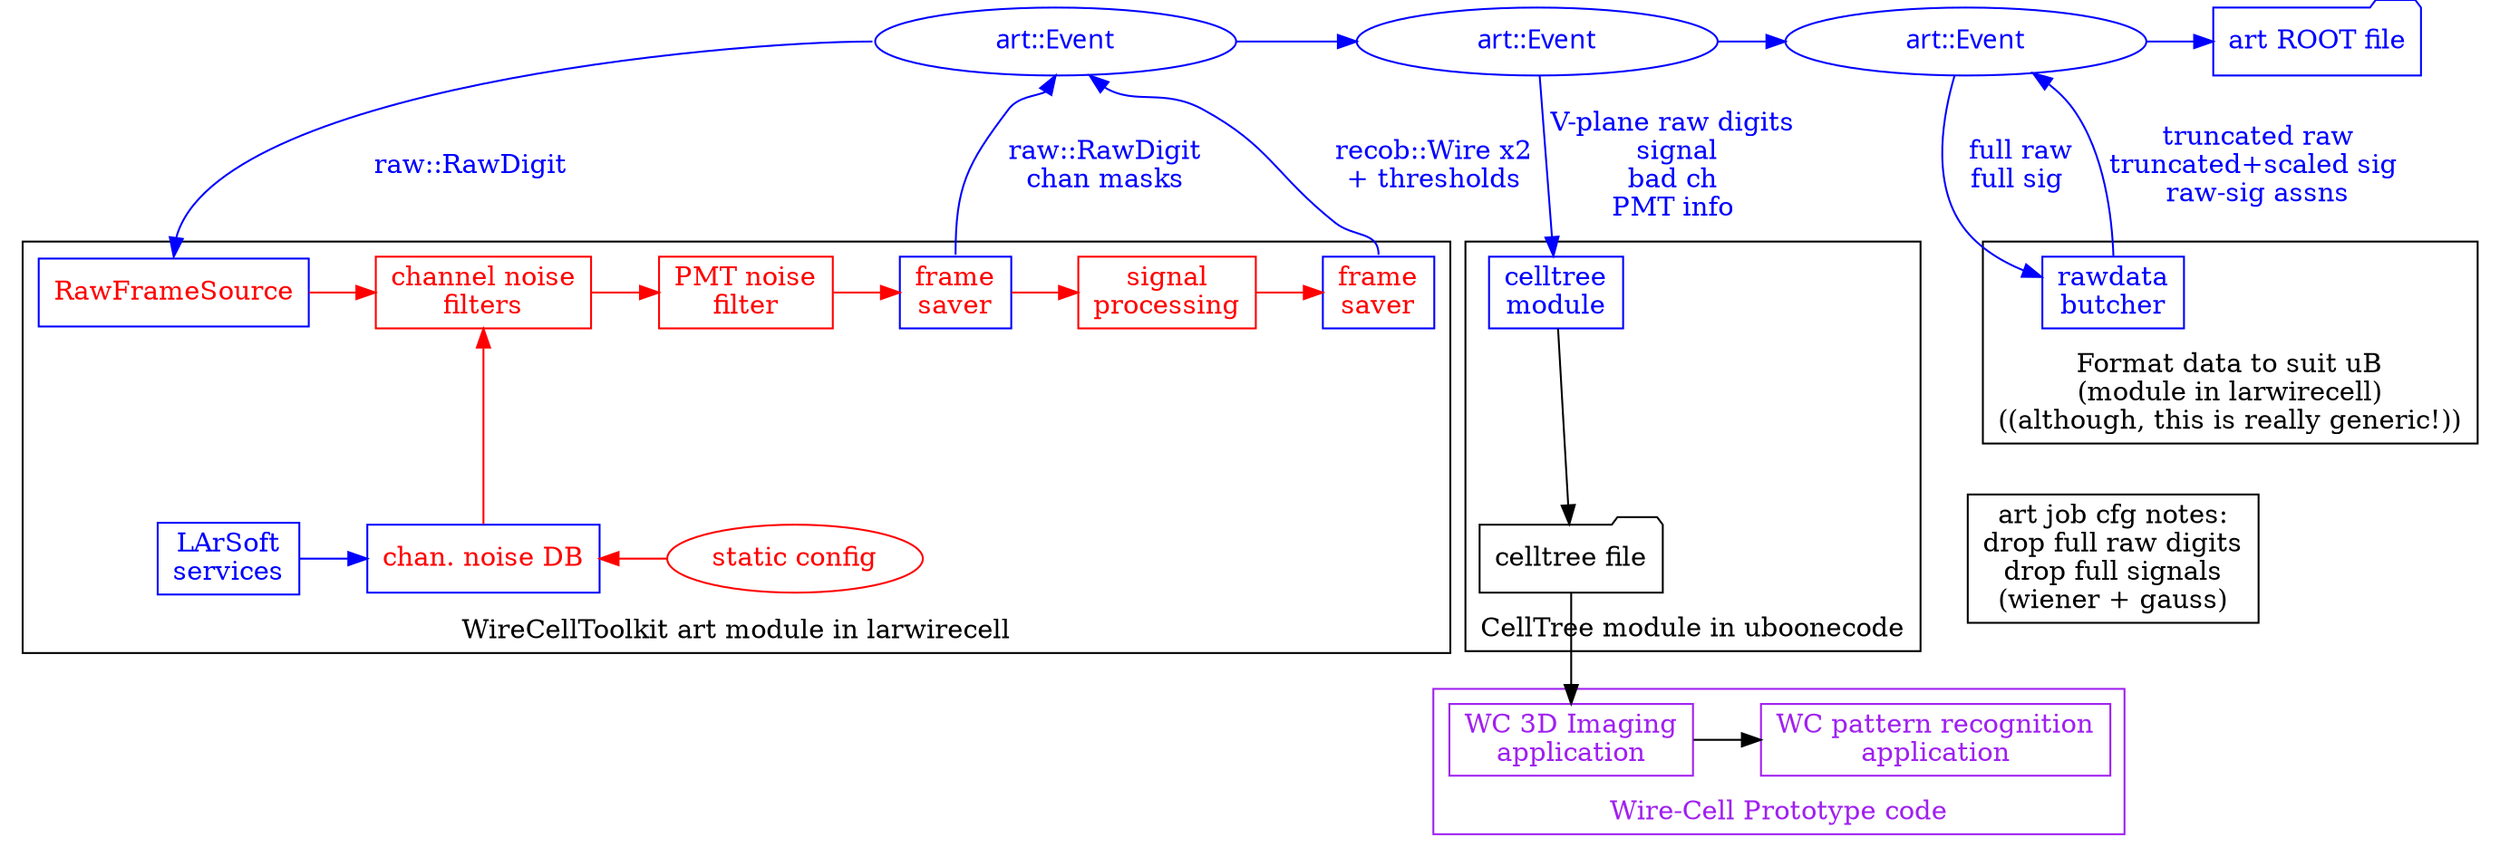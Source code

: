 digraph nfsp {
	newrank=true;
	compound=true;

	event[label="         art::Event         ",fontname="fixed",color=blue,fontcolor=blue];
	event2[label="         art::Event         ",fontname="fixed",color=blue,fontcolor=blue];
	event3[label="         art::Event         ",fontname="fixed",color=blue,fontcolor=blue];
	artfile[label="art ROOT file",color=blue,fontcolor=blue,shape=folder];

	node[shape=box];

	subgraph cluster_0 {
		ndbcfg[label="static config",color=red,fontcolor=red, shape=ellipse];

		input[label="RawFrameSource",color=blue,fontcolor=red];
		nfch[label="channel noise\nfilters",color=red,fontcolor=red];
		nfpm[label="PMT noise\nfilter",color=red,fontcolor=red];
		//bcs[label="frame\nsaver",color=blue,fontcolor=red];
		rfs[label="frame\nsaver",color=blue,fontcolor=red];
		sp[label="signal\nprocessing",color=red,fontcolor=red];
		cfs[label="frame\nsaver",color=blue,fontcolor=red];


		svcs[label="LArSoft\nservices",color=blue,fontcolor=blue];
		chndb[label="chan. noise DB",color=blue,fontcolor=red];
		label="WireCellToolkit art module in larwirecell";
		labelloc="b";		
	}

		
	subgraph cluster_1 {
		ctm[label="celltree\nmodule",color=blue,fontcolor=blue];
		celltree[label="celltree file", shape=folder];
		label="CellTree module in uboonecode"
		labelloc="b";
	}

	subgraph cluster_2 {
		butcher[label="rawdata\nbutcher",color=blue,fontcolor=blue];
		label="Format data to suit uB\n(module in larwirecell)\n((although, this is really generic!))";
		labelloc="b";
	}

	subgraph cluster_3 {
		imaging[label="WC 3D Imaging\napplication",shape=box,color=purple,fontcolor=purple];
		patrec[label="WC pattern recognition\napplication",shape=box,color=purple,fontcolor=purple];
		label="Wire-Cell Prototype code";
		color=purple;
		fontcolor=purple;
		labelloc="b";		
	}

	{rank=same; event, event2, event3, artfile}
	{rank=same; input,nfch,nfpm,rfs,sp,cfs, ctm, butcher}

	
	{rank=same; svcs, chndb, ndbcfg}

	{rank=same; imaging, patrec}
	artcfg[label="art job cfg notes:\ndrop full raw digits\ndrop full signals\n(wiener + gauss)"];
	

	event->event2->event3->artfile[color=blue];
	
	event:w->input:n[label="raw::RawDigit",color=blue,fontcolor=blue];
	input->nfch->nfpm->rfs->sp->cfs[color=red];
	rfs:n->event:s[label="raw::RawDigit\nchan masks",color=blue,fontcolor=blue];

	cfs:n->event:se[label="recob::Wire x2\n+ thresholds",color=blue,fontcolor=blue];
	
	svcs->chndb[color=blue];
	nfch->chndb[dir=back,color=red];
	chndb->ndbcfg[dir=back,color=red];
	
	event2->ctm[label="V-plane raw digits\n signal\nbad ch\nPMT info",color=blue,fontcolor=blue]
	ctm->celltree;
	
	event3->butcher[label=" full raw\nfull sig",color=blue,fontcolor=blue];
	butcher->event3[label=" truncated raw\ntruncated+scaled sig\n raw-sig assns",color=blue,fontcolor=blue];

	butcher->artcfg[style=invis];
	
	celltree->imaging->patrec;
	

}